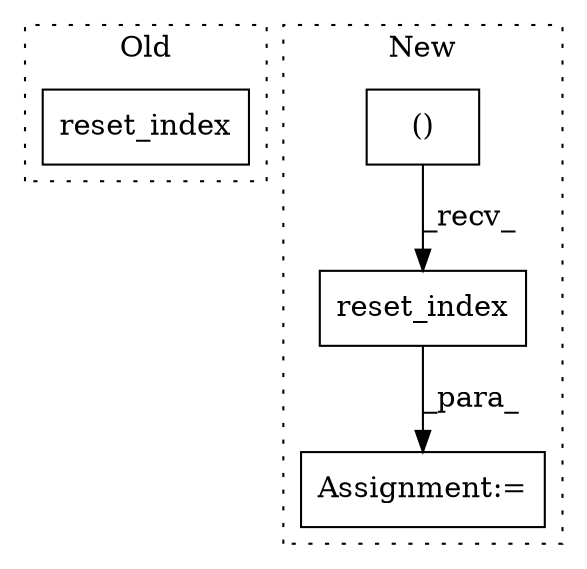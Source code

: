 digraph G {
subgraph cluster0 {
1 [label="reset_index" a="32" s="2539,2560" l="12,1" shape="box"];
label = "Old";
style="dotted";
}
subgraph cluster1 {
2 [label="reset_index" a="32" s="2506,2522" l="12,1" shape="box"];
3 [label="Assignment:=" a="7" s="2533" l="1" shape="box"];
4 [label="()" a="106" s="2458" l="45" shape="box"];
label = "New";
style="dotted";
}
2 -> 3 [label="_para_"];
4 -> 2 [label="_recv_"];
}